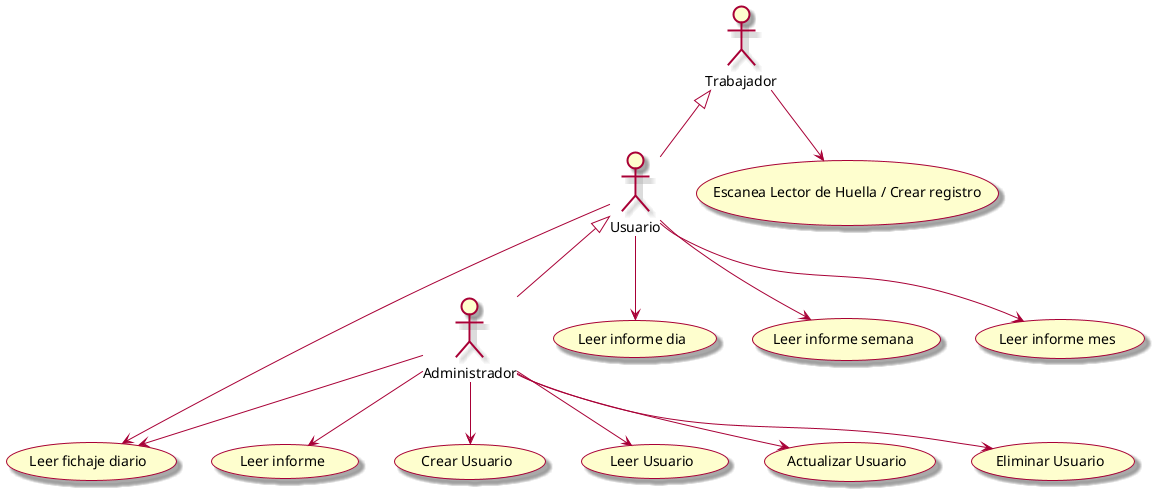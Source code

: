 @startuml

skin rose

Usuario -up-|> Trabajador
Administrador -up-|> Usuario

Trabajador --> (Escanea Lector de Huella / Crear registro)

Usuario --> (Leer fichaje diario)
Usuario --> (Leer informe dia)
Usuario --> (Leer informe semana)
Usuario --> (Leer informe mes)

Administrador --> (Leer fichaje diario)

Administrador --> (Leer informe)

Administrador --> (Crear Usuario)
Administrador --> (Leer Usuario)
Administrador --> (Actualizar Usuario)
Administrador --> (Eliminar Usuario)

@enduml
